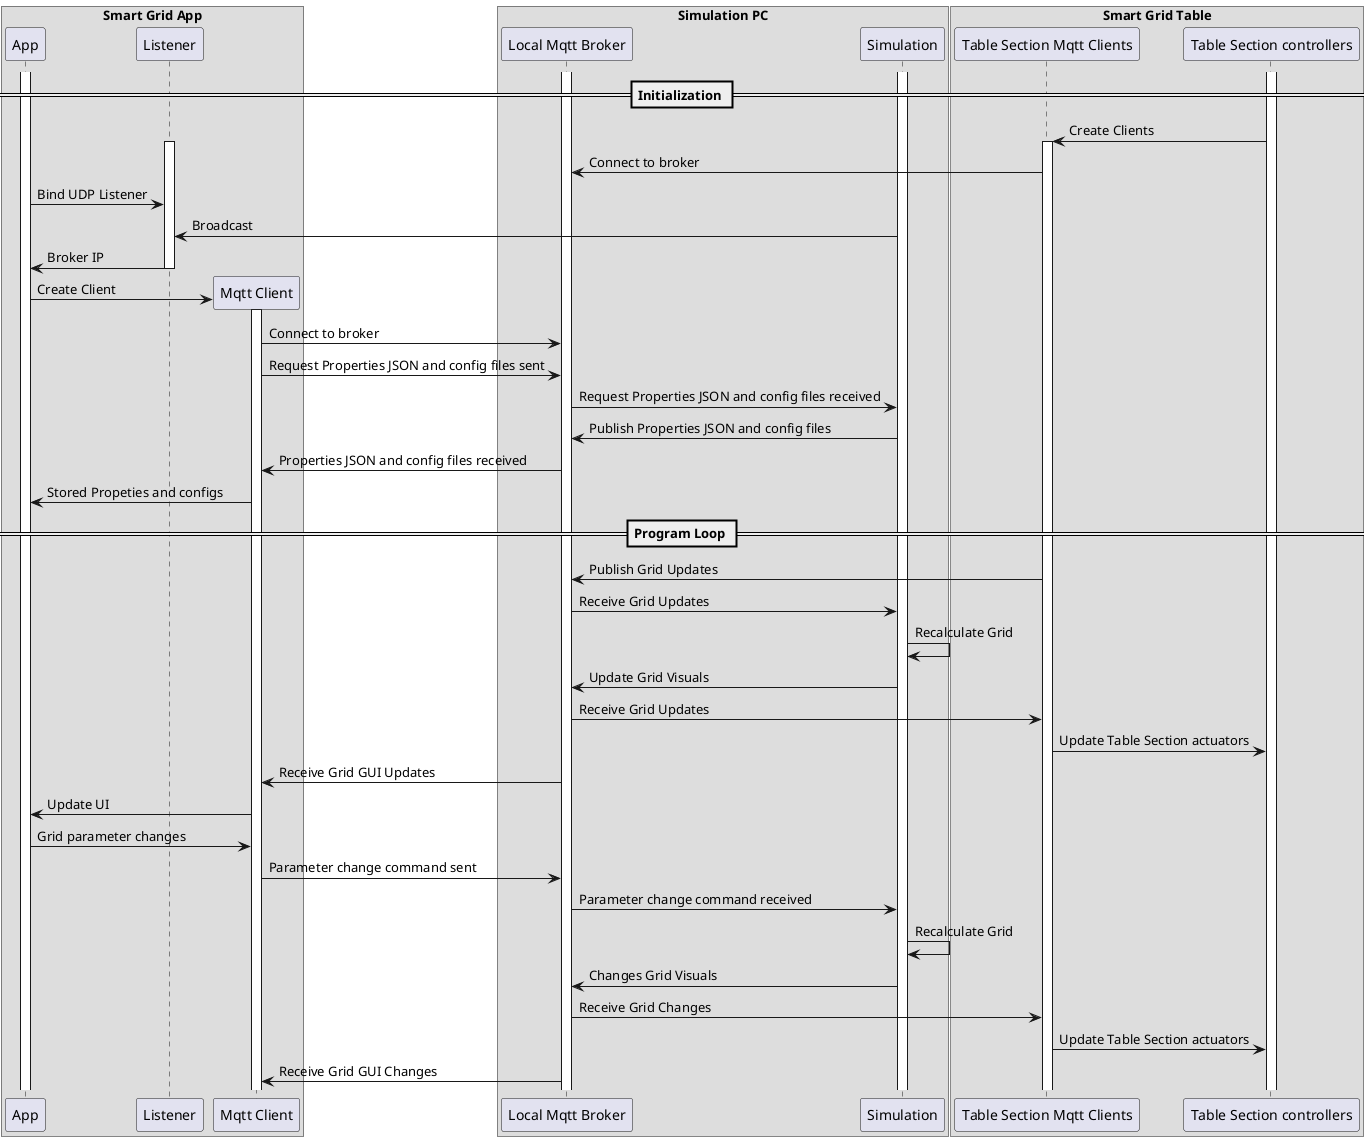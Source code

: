 @startuml Sequence diagram

== Initialization ==

box "Smart Grid App"
participant App
participant Listener
participant "Mqtt Client"
end box

box "Simulation PC"
participant "Local Mqtt Broker"
participant Simulation
end box

box "Smart Grid Table"
participant "Table Section Mqtt Clients"
participant "Table Section controllers"
end box

activate App
activate "Local Mqtt Broker"
activate Simulation

activate "Table Section controllers"
"Table Section controllers" -> "Table Section Mqtt Clients" : Create Clients
activate "Table Section Mqtt Clients"

activate Listener


"Table Section Mqtt Clients" -> "Local Mqtt Broker" : Connect to broker
App -> Listener: Bind UDP Listener

Listener <- Simulation : Broadcast

App <- Listener: Broker IP
deactivate Listener

create "Mqtt Client"

App -> "Mqtt Client" : Create Client
activate "Mqtt Client"

"Mqtt Client" -> "Local Mqtt Broker" : Connect to broker
"Mqtt Client" -> "Local Mqtt Broker" : Request Properties JSON and config files sent
"Local Mqtt Broker" -> "Simulation" : Request Properties JSON and config files received
"Local Mqtt Broker" <- "Simulation" : Publish Properties JSON and config files
"Mqtt Client" <- "Local Mqtt Broker" : Properties JSON and config files received
App <- "Mqtt Client" : Stored Propeties and configs

== Program Loop ==

"Local Mqtt Broker" <- "Table Section Mqtt Clients" : Publish Grid Updates
Simulation <- "Local Mqtt Broker" : Receive Grid Updates
Simulation -> Simulation : Recalculate Grid
Simulation -> "Local Mqtt Broker" : Update Grid Visuals
"Table Section Mqtt Clients" <- "Local Mqtt Broker" : Receive Grid Updates
"Table Section Mqtt Clients" -> "Table Section controllers" : Update Table Section actuators
"Mqtt Client" <- "Local Mqtt Broker" : Receive Grid GUI Updates
App <- "Mqtt Client" : Update UI
App -> "Mqtt Client" : Grid parameter changes
"Mqtt Client" ->  "Local Mqtt Broker": Parameter change command sent
"Local Mqtt Broker" ->  "Simulation": Parameter change command received
Simulation -> Simulation : Recalculate Grid
Simulation -> "Local Mqtt Broker" : Changes Grid Visuals
"Table Section Mqtt Clients" <- "Local Mqtt Broker" : Receive Grid Changes
"Table Section Mqtt Clients" -> "Table Section controllers" : Update Table Section actuators
"Mqtt Client" <- "Local Mqtt Broker" : Receive Grid GUI Changes

@enduml